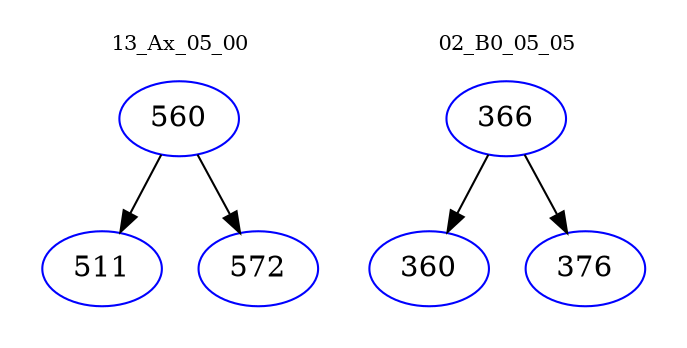 digraph{
subgraph cluster_0 {
color = white
label = "13_Ax_05_00";
fontsize=10;
T0_560 [label="560", color="blue"]
T0_560 -> T0_511 [color="black"]
T0_511 [label="511", color="blue"]
T0_560 -> T0_572 [color="black"]
T0_572 [label="572", color="blue"]
}
subgraph cluster_1 {
color = white
label = "02_B0_05_05";
fontsize=10;
T1_366 [label="366", color="blue"]
T1_366 -> T1_360 [color="black"]
T1_360 [label="360", color="blue"]
T1_366 -> T1_376 [color="black"]
T1_376 [label="376", color="blue"]
}
}
